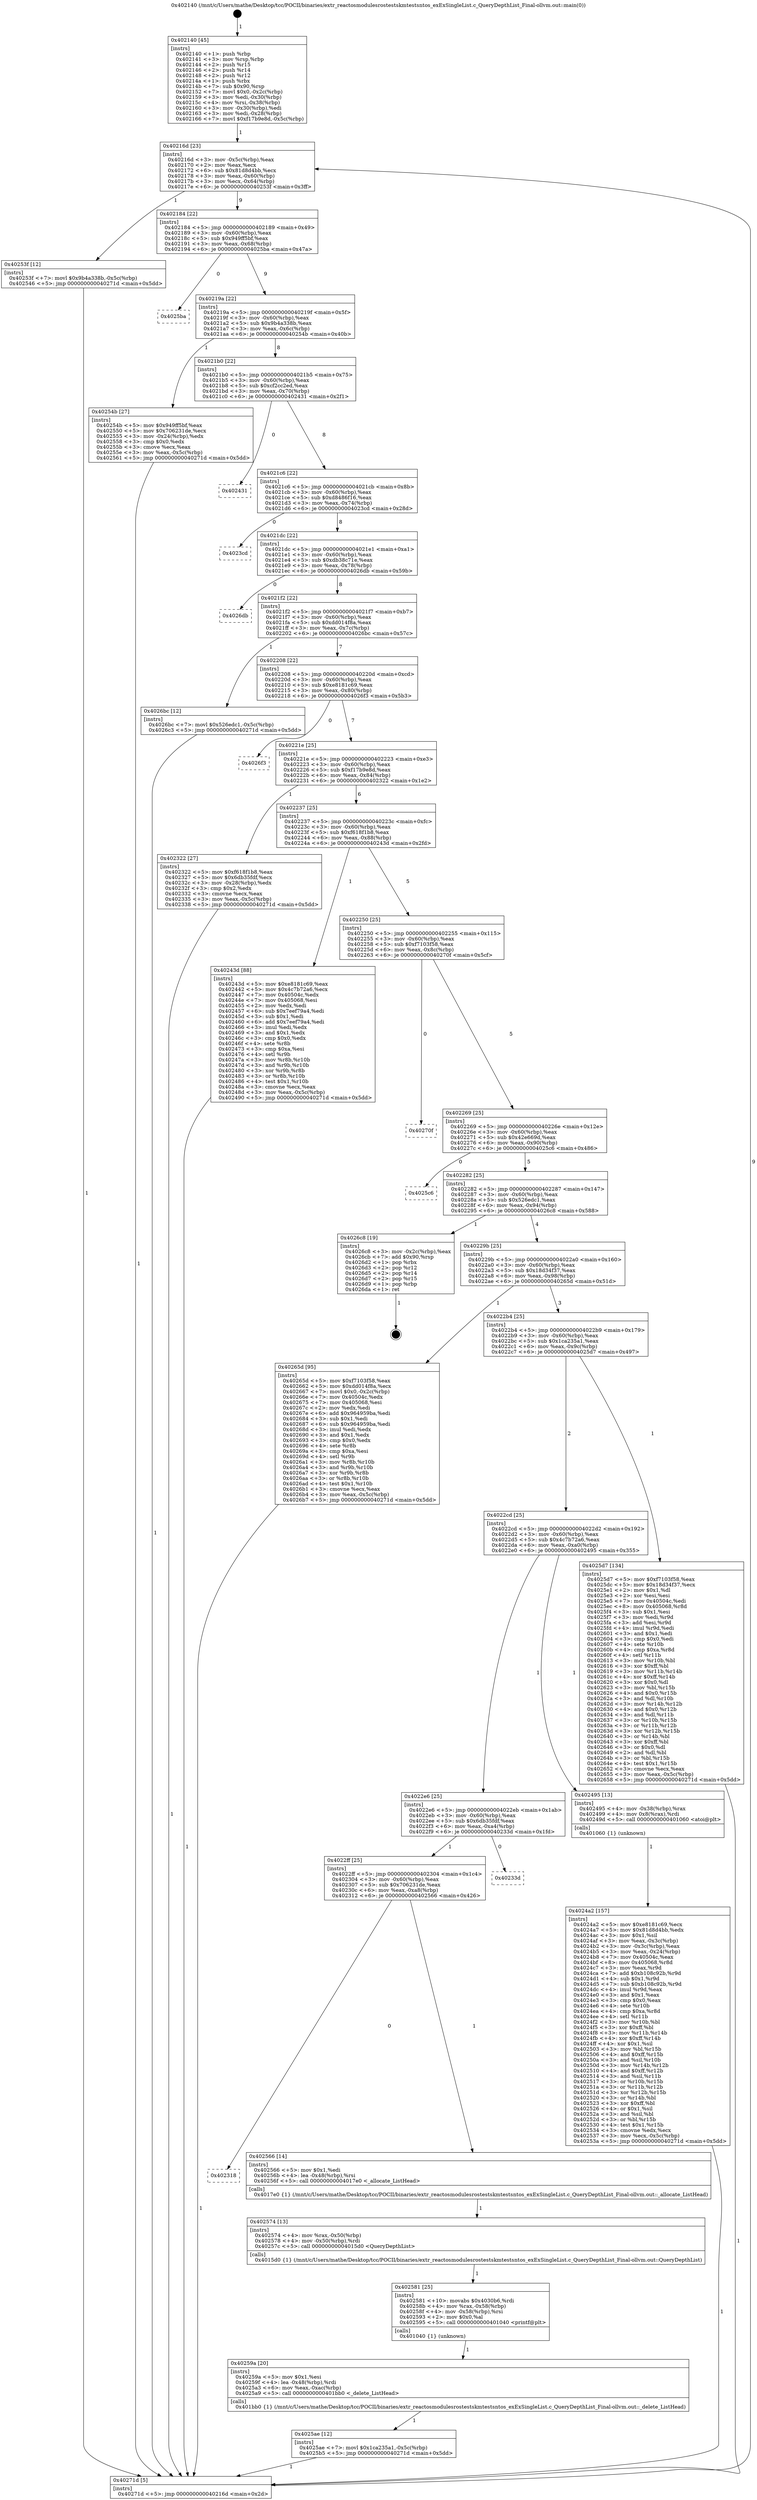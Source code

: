 digraph "0x402140" {
  label = "0x402140 (/mnt/c/Users/mathe/Desktop/tcc/POCII/binaries/extr_reactosmodulesrostestskmtestsntos_exExSingleList.c_QueryDepthList_Final-ollvm.out::main(0))"
  labelloc = "t"
  node[shape=record]

  Entry [label="",width=0.3,height=0.3,shape=circle,fillcolor=black,style=filled]
  "0x40216d" [label="{
     0x40216d [23]\l
     | [instrs]\l
     &nbsp;&nbsp;0x40216d \<+3\>: mov -0x5c(%rbp),%eax\l
     &nbsp;&nbsp;0x402170 \<+2\>: mov %eax,%ecx\l
     &nbsp;&nbsp;0x402172 \<+6\>: sub $0x81d8d4bb,%ecx\l
     &nbsp;&nbsp;0x402178 \<+3\>: mov %eax,-0x60(%rbp)\l
     &nbsp;&nbsp;0x40217b \<+3\>: mov %ecx,-0x64(%rbp)\l
     &nbsp;&nbsp;0x40217e \<+6\>: je 000000000040253f \<main+0x3ff\>\l
  }"]
  "0x40253f" [label="{
     0x40253f [12]\l
     | [instrs]\l
     &nbsp;&nbsp;0x40253f \<+7\>: movl $0x9b4a338b,-0x5c(%rbp)\l
     &nbsp;&nbsp;0x402546 \<+5\>: jmp 000000000040271d \<main+0x5dd\>\l
  }"]
  "0x402184" [label="{
     0x402184 [22]\l
     | [instrs]\l
     &nbsp;&nbsp;0x402184 \<+5\>: jmp 0000000000402189 \<main+0x49\>\l
     &nbsp;&nbsp;0x402189 \<+3\>: mov -0x60(%rbp),%eax\l
     &nbsp;&nbsp;0x40218c \<+5\>: sub $0x949ff5bf,%eax\l
     &nbsp;&nbsp;0x402191 \<+3\>: mov %eax,-0x68(%rbp)\l
     &nbsp;&nbsp;0x402194 \<+6\>: je 00000000004025ba \<main+0x47a\>\l
  }"]
  Exit [label="",width=0.3,height=0.3,shape=circle,fillcolor=black,style=filled,peripheries=2]
  "0x4025ba" [label="{
     0x4025ba\l
  }", style=dashed]
  "0x40219a" [label="{
     0x40219a [22]\l
     | [instrs]\l
     &nbsp;&nbsp;0x40219a \<+5\>: jmp 000000000040219f \<main+0x5f\>\l
     &nbsp;&nbsp;0x40219f \<+3\>: mov -0x60(%rbp),%eax\l
     &nbsp;&nbsp;0x4021a2 \<+5\>: sub $0x9b4a338b,%eax\l
     &nbsp;&nbsp;0x4021a7 \<+3\>: mov %eax,-0x6c(%rbp)\l
     &nbsp;&nbsp;0x4021aa \<+6\>: je 000000000040254b \<main+0x40b\>\l
  }"]
  "0x4025ae" [label="{
     0x4025ae [12]\l
     | [instrs]\l
     &nbsp;&nbsp;0x4025ae \<+7\>: movl $0x1ca235a1,-0x5c(%rbp)\l
     &nbsp;&nbsp;0x4025b5 \<+5\>: jmp 000000000040271d \<main+0x5dd\>\l
  }"]
  "0x40254b" [label="{
     0x40254b [27]\l
     | [instrs]\l
     &nbsp;&nbsp;0x40254b \<+5\>: mov $0x949ff5bf,%eax\l
     &nbsp;&nbsp;0x402550 \<+5\>: mov $0x706231de,%ecx\l
     &nbsp;&nbsp;0x402555 \<+3\>: mov -0x24(%rbp),%edx\l
     &nbsp;&nbsp;0x402558 \<+3\>: cmp $0x0,%edx\l
     &nbsp;&nbsp;0x40255b \<+3\>: cmove %ecx,%eax\l
     &nbsp;&nbsp;0x40255e \<+3\>: mov %eax,-0x5c(%rbp)\l
     &nbsp;&nbsp;0x402561 \<+5\>: jmp 000000000040271d \<main+0x5dd\>\l
  }"]
  "0x4021b0" [label="{
     0x4021b0 [22]\l
     | [instrs]\l
     &nbsp;&nbsp;0x4021b0 \<+5\>: jmp 00000000004021b5 \<main+0x75\>\l
     &nbsp;&nbsp;0x4021b5 \<+3\>: mov -0x60(%rbp),%eax\l
     &nbsp;&nbsp;0x4021b8 \<+5\>: sub $0xcf2cc2ed,%eax\l
     &nbsp;&nbsp;0x4021bd \<+3\>: mov %eax,-0x70(%rbp)\l
     &nbsp;&nbsp;0x4021c0 \<+6\>: je 0000000000402431 \<main+0x2f1\>\l
  }"]
  "0x40259a" [label="{
     0x40259a [20]\l
     | [instrs]\l
     &nbsp;&nbsp;0x40259a \<+5\>: mov $0x1,%esi\l
     &nbsp;&nbsp;0x40259f \<+4\>: lea -0x48(%rbp),%rdi\l
     &nbsp;&nbsp;0x4025a3 \<+6\>: mov %eax,-0xac(%rbp)\l
     &nbsp;&nbsp;0x4025a9 \<+5\>: call 0000000000401bb0 \<_delete_ListHead\>\l
     | [calls]\l
     &nbsp;&nbsp;0x401bb0 \{1\} (/mnt/c/Users/mathe/Desktop/tcc/POCII/binaries/extr_reactosmodulesrostestskmtestsntos_exExSingleList.c_QueryDepthList_Final-ollvm.out::_delete_ListHead)\l
  }"]
  "0x402431" [label="{
     0x402431\l
  }", style=dashed]
  "0x4021c6" [label="{
     0x4021c6 [22]\l
     | [instrs]\l
     &nbsp;&nbsp;0x4021c6 \<+5\>: jmp 00000000004021cb \<main+0x8b\>\l
     &nbsp;&nbsp;0x4021cb \<+3\>: mov -0x60(%rbp),%eax\l
     &nbsp;&nbsp;0x4021ce \<+5\>: sub $0xd8486f16,%eax\l
     &nbsp;&nbsp;0x4021d3 \<+3\>: mov %eax,-0x74(%rbp)\l
     &nbsp;&nbsp;0x4021d6 \<+6\>: je 00000000004023cd \<main+0x28d\>\l
  }"]
  "0x402581" [label="{
     0x402581 [25]\l
     | [instrs]\l
     &nbsp;&nbsp;0x402581 \<+10\>: movabs $0x4030b6,%rdi\l
     &nbsp;&nbsp;0x40258b \<+4\>: mov %rax,-0x58(%rbp)\l
     &nbsp;&nbsp;0x40258f \<+4\>: mov -0x58(%rbp),%rsi\l
     &nbsp;&nbsp;0x402593 \<+2\>: mov $0x0,%al\l
     &nbsp;&nbsp;0x402595 \<+5\>: call 0000000000401040 \<printf@plt\>\l
     | [calls]\l
     &nbsp;&nbsp;0x401040 \{1\} (unknown)\l
  }"]
  "0x4023cd" [label="{
     0x4023cd\l
  }", style=dashed]
  "0x4021dc" [label="{
     0x4021dc [22]\l
     | [instrs]\l
     &nbsp;&nbsp;0x4021dc \<+5\>: jmp 00000000004021e1 \<main+0xa1\>\l
     &nbsp;&nbsp;0x4021e1 \<+3\>: mov -0x60(%rbp),%eax\l
     &nbsp;&nbsp;0x4021e4 \<+5\>: sub $0xdb38c71e,%eax\l
     &nbsp;&nbsp;0x4021e9 \<+3\>: mov %eax,-0x78(%rbp)\l
     &nbsp;&nbsp;0x4021ec \<+6\>: je 00000000004026db \<main+0x59b\>\l
  }"]
  "0x402574" [label="{
     0x402574 [13]\l
     | [instrs]\l
     &nbsp;&nbsp;0x402574 \<+4\>: mov %rax,-0x50(%rbp)\l
     &nbsp;&nbsp;0x402578 \<+4\>: mov -0x50(%rbp),%rdi\l
     &nbsp;&nbsp;0x40257c \<+5\>: call 00000000004015d0 \<QueryDepthList\>\l
     | [calls]\l
     &nbsp;&nbsp;0x4015d0 \{1\} (/mnt/c/Users/mathe/Desktop/tcc/POCII/binaries/extr_reactosmodulesrostestskmtestsntos_exExSingleList.c_QueryDepthList_Final-ollvm.out::QueryDepthList)\l
  }"]
  "0x4026db" [label="{
     0x4026db\l
  }", style=dashed]
  "0x4021f2" [label="{
     0x4021f2 [22]\l
     | [instrs]\l
     &nbsp;&nbsp;0x4021f2 \<+5\>: jmp 00000000004021f7 \<main+0xb7\>\l
     &nbsp;&nbsp;0x4021f7 \<+3\>: mov -0x60(%rbp),%eax\l
     &nbsp;&nbsp;0x4021fa \<+5\>: sub $0xdd014f8a,%eax\l
     &nbsp;&nbsp;0x4021ff \<+3\>: mov %eax,-0x7c(%rbp)\l
     &nbsp;&nbsp;0x402202 \<+6\>: je 00000000004026bc \<main+0x57c\>\l
  }"]
  "0x402318" [label="{
     0x402318\l
  }", style=dashed]
  "0x4026bc" [label="{
     0x4026bc [12]\l
     | [instrs]\l
     &nbsp;&nbsp;0x4026bc \<+7\>: movl $0x526edc1,-0x5c(%rbp)\l
     &nbsp;&nbsp;0x4026c3 \<+5\>: jmp 000000000040271d \<main+0x5dd\>\l
  }"]
  "0x402208" [label="{
     0x402208 [22]\l
     | [instrs]\l
     &nbsp;&nbsp;0x402208 \<+5\>: jmp 000000000040220d \<main+0xcd\>\l
     &nbsp;&nbsp;0x40220d \<+3\>: mov -0x60(%rbp),%eax\l
     &nbsp;&nbsp;0x402210 \<+5\>: sub $0xe8181c69,%eax\l
     &nbsp;&nbsp;0x402215 \<+3\>: mov %eax,-0x80(%rbp)\l
     &nbsp;&nbsp;0x402218 \<+6\>: je 00000000004026f3 \<main+0x5b3\>\l
  }"]
  "0x402566" [label="{
     0x402566 [14]\l
     | [instrs]\l
     &nbsp;&nbsp;0x402566 \<+5\>: mov $0x1,%edi\l
     &nbsp;&nbsp;0x40256b \<+4\>: lea -0x48(%rbp),%rsi\l
     &nbsp;&nbsp;0x40256f \<+5\>: call 00000000004017e0 \<_allocate_ListHead\>\l
     | [calls]\l
     &nbsp;&nbsp;0x4017e0 \{1\} (/mnt/c/Users/mathe/Desktop/tcc/POCII/binaries/extr_reactosmodulesrostestskmtestsntos_exExSingleList.c_QueryDepthList_Final-ollvm.out::_allocate_ListHead)\l
  }"]
  "0x4026f3" [label="{
     0x4026f3\l
  }", style=dashed]
  "0x40221e" [label="{
     0x40221e [25]\l
     | [instrs]\l
     &nbsp;&nbsp;0x40221e \<+5\>: jmp 0000000000402223 \<main+0xe3\>\l
     &nbsp;&nbsp;0x402223 \<+3\>: mov -0x60(%rbp),%eax\l
     &nbsp;&nbsp;0x402226 \<+5\>: sub $0xf17b9e8d,%eax\l
     &nbsp;&nbsp;0x40222b \<+6\>: mov %eax,-0x84(%rbp)\l
     &nbsp;&nbsp;0x402231 \<+6\>: je 0000000000402322 \<main+0x1e2\>\l
  }"]
  "0x4022ff" [label="{
     0x4022ff [25]\l
     | [instrs]\l
     &nbsp;&nbsp;0x4022ff \<+5\>: jmp 0000000000402304 \<main+0x1c4\>\l
     &nbsp;&nbsp;0x402304 \<+3\>: mov -0x60(%rbp),%eax\l
     &nbsp;&nbsp;0x402307 \<+5\>: sub $0x706231de,%eax\l
     &nbsp;&nbsp;0x40230c \<+6\>: mov %eax,-0xa8(%rbp)\l
     &nbsp;&nbsp;0x402312 \<+6\>: je 0000000000402566 \<main+0x426\>\l
  }"]
  "0x402322" [label="{
     0x402322 [27]\l
     | [instrs]\l
     &nbsp;&nbsp;0x402322 \<+5\>: mov $0xf618f1b8,%eax\l
     &nbsp;&nbsp;0x402327 \<+5\>: mov $0x6db35fdf,%ecx\l
     &nbsp;&nbsp;0x40232c \<+3\>: mov -0x28(%rbp),%edx\l
     &nbsp;&nbsp;0x40232f \<+3\>: cmp $0x2,%edx\l
     &nbsp;&nbsp;0x402332 \<+3\>: cmovne %ecx,%eax\l
     &nbsp;&nbsp;0x402335 \<+3\>: mov %eax,-0x5c(%rbp)\l
     &nbsp;&nbsp;0x402338 \<+5\>: jmp 000000000040271d \<main+0x5dd\>\l
  }"]
  "0x402237" [label="{
     0x402237 [25]\l
     | [instrs]\l
     &nbsp;&nbsp;0x402237 \<+5\>: jmp 000000000040223c \<main+0xfc\>\l
     &nbsp;&nbsp;0x40223c \<+3\>: mov -0x60(%rbp),%eax\l
     &nbsp;&nbsp;0x40223f \<+5\>: sub $0xf618f1b8,%eax\l
     &nbsp;&nbsp;0x402244 \<+6\>: mov %eax,-0x88(%rbp)\l
     &nbsp;&nbsp;0x40224a \<+6\>: je 000000000040243d \<main+0x2fd\>\l
  }"]
  "0x40271d" [label="{
     0x40271d [5]\l
     | [instrs]\l
     &nbsp;&nbsp;0x40271d \<+5\>: jmp 000000000040216d \<main+0x2d\>\l
  }"]
  "0x402140" [label="{
     0x402140 [45]\l
     | [instrs]\l
     &nbsp;&nbsp;0x402140 \<+1\>: push %rbp\l
     &nbsp;&nbsp;0x402141 \<+3\>: mov %rsp,%rbp\l
     &nbsp;&nbsp;0x402144 \<+2\>: push %r15\l
     &nbsp;&nbsp;0x402146 \<+2\>: push %r14\l
     &nbsp;&nbsp;0x402148 \<+2\>: push %r12\l
     &nbsp;&nbsp;0x40214a \<+1\>: push %rbx\l
     &nbsp;&nbsp;0x40214b \<+7\>: sub $0x90,%rsp\l
     &nbsp;&nbsp;0x402152 \<+7\>: movl $0x0,-0x2c(%rbp)\l
     &nbsp;&nbsp;0x402159 \<+3\>: mov %edi,-0x30(%rbp)\l
     &nbsp;&nbsp;0x40215c \<+4\>: mov %rsi,-0x38(%rbp)\l
     &nbsp;&nbsp;0x402160 \<+3\>: mov -0x30(%rbp),%edi\l
     &nbsp;&nbsp;0x402163 \<+3\>: mov %edi,-0x28(%rbp)\l
     &nbsp;&nbsp;0x402166 \<+7\>: movl $0xf17b9e8d,-0x5c(%rbp)\l
  }"]
  "0x40233d" [label="{
     0x40233d\l
  }", style=dashed]
  "0x40243d" [label="{
     0x40243d [88]\l
     | [instrs]\l
     &nbsp;&nbsp;0x40243d \<+5\>: mov $0xe8181c69,%eax\l
     &nbsp;&nbsp;0x402442 \<+5\>: mov $0x4c7b72a6,%ecx\l
     &nbsp;&nbsp;0x402447 \<+7\>: mov 0x40504c,%edx\l
     &nbsp;&nbsp;0x40244e \<+7\>: mov 0x405068,%esi\l
     &nbsp;&nbsp;0x402455 \<+2\>: mov %edx,%edi\l
     &nbsp;&nbsp;0x402457 \<+6\>: sub $0x7eef79a4,%edi\l
     &nbsp;&nbsp;0x40245d \<+3\>: sub $0x1,%edi\l
     &nbsp;&nbsp;0x402460 \<+6\>: add $0x7eef79a4,%edi\l
     &nbsp;&nbsp;0x402466 \<+3\>: imul %edi,%edx\l
     &nbsp;&nbsp;0x402469 \<+3\>: and $0x1,%edx\l
     &nbsp;&nbsp;0x40246c \<+3\>: cmp $0x0,%edx\l
     &nbsp;&nbsp;0x40246f \<+4\>: sete %r8b\l
     &nbsp;&nbsp;0x402473 \<+3\>: cmp $0xa,%esi\l
     &nbsp;&nbsp;0x402476 \<+4\>: setl %r9b\l
     &nbsp;&nbsp;0x40247a \<+3\>: mov %r8b,%r10b\l
     &nbsp;&nbsp;0x40247d \<+3\>: and %r9b,%r10b\l
     &nbsp;&nbsp;0x402480 \<+3\>: xor %r9b,%r8b\l
     &nbsp;&nbsp;0x402483 \<+3\>: or %r8b,%r10b\l
     &nbsp;&nbsp;0x402486 \<+4\>: test $0x1,%r10b\l
     &nbsp;&nbsp;0x40248a \<+3\>: cmovne %ecx,%eax\l
     &nbsp;&nbsp;0x40248d \<+3\>: mov %eax,-0x5c(%rbp)\l
     &nbsp;&nbsp;0x402490 \<+5\>: jmp 000000000040271d \<main+0x5dd\>\l
  }"]
  "0x402250" [label="{
     0x402250 [25]\l
     | [instrs]\l
     &nbsp;&nbsp;0x402250 \<+5\>: jmp 0000000000402255 \<main+0x115\>\l
     &nbsp;&nbsp;0x402255 \<+3\>: mov -0x60(%rbp),%eax\l
     &nbsp;&nbsp;0x402258 \<+5\>: sub $0xf7103f58,%eax\l
     &nbsp;&nbsp;0x40225d \<+6\>: mov %eax,-0x8c(%rbp)\l
     &nbsp;&nbsp;0x402263 \<+6\>: je 000000000040270f \<main+0x5cf\>\l
  }"]
  "0x4024a2" [label="{
     0x4024a2 [157]\l
     | [instrs]\l
     &nbsp;&nbsp;0x4024a2 \<+5\>: mov $0xe8181c69,%ecx\l
     &nbsp;&nbsp;0x4024a7 \<+5\>: mov $0x81d8d4bb,%edx\l
     &nbsp;&nbsp;0x4024ac \<+3\>: mov $0x1,%sil\l
     &nbsp;&nbsp;0x4024af \<+3\>: mov %eax,-0x3c(%rbp)\l
     &nbsp;&nbsp;0x4024b2 \<+3\>: mov -0x3c(%rbp),%eax\l
     &nbsp;&nbsp;0x4024b5 \<+3\>: mov %eax,-0x24(%rbp)\l
     &nbsp;&nbsp;0x4024b8 \<+7\>: mov 0x40504c,%eax\l
     &nbsp;&nbsp;0x4024bf \<+8\>: mov 0x405068,%r8d\l
     &nbsp;&nbsp;0x4024c7 \<+3\>: mov %eax,%r9d\l
     &nbsp;&nbsp;0x4024ca \<+7\>: add $0xb108c92b,%r9d\l
     &nbsp;&nbsp;0x4024d1 \<+4\>: sub $0x1,%r9d\l
     &nbsp;&nbsp;0x4024d5 \<+7\>: sub $0xb108c92b,%r9d\l
     &nbsp;&nbsp;0x4024dc \<+4\>: imul %r9d,%eax\l
     &nbsp;&nbsp;0x4024e0 \<+3\>: and $0x1,%eax\l
     &nbsp;&nbsp;0x4024e3 \<+3\>: cmp $0x0,%eax\l
     &nbsp;&nbsp;0x4024e6 \<+4\>: sete %r10b\l
     &nbsp;&nbsp;0x4024ea \<+4\>: cmp $0xa,%r8d\l
     &nbsp;&nbsp;0x4024ee \<+4\>: setl %r11b\l
     &nbsp;&nbsp;0x4024f2 \<+3\>: mov %r10b,%bl\l
     &nbsp;&nbsp;0x4024f5 \<+3\>: xor $0xff,%bl\l
     &nbsp;&nbsp;0x4024f8 \<+3\>: mov %r11b,%r14b\l
     &nbsp;&nbsp;0x4024fb \<+4\>: xor $0xff,%r14b\l
     &nbsp;&nbsp;0x4024ff \<+4\>: xor $0x1,%sil\l
     &nbsp;&nbsp;0x402503 \<+3\>: mov %bl,%r15b\l
     &nbsp;&nbsp;0x402506 \<+4\>: and $0xff,%r15b\l
     &nbsp;&nbsp;0x40250a \<+3\>: and %sil,%r10b\l
     &nbsp;&nbsp;0x40250d \<+3\>: mov %r14b,%r12b\l
     &nbsp;&nbsp;0x402510 \<+4\>: and $0xff,%r12b\l
     &nbsp;&nbsp;0x402514 \<+3\>: and %sil,%r11b\l
     &nbsp;&nbsp;0x402517 \<+3\>: or %r10b,%r15b\l
     &nbsp;&nbsp;0x40251a \<+3\>: or %r11b,%r12b\l
     &nbsp;&nbsp;0x40251d \<+3\>: xor %r12b,%r15b\l
     &nbsp;&nbsp;0x402520 \<+3\>: or %r14b,%bl\l
     &nbsp;&nbsp;0x402523 \<+3\>: xor $0xff,%bl\l
     &nbsp;&nbsp;0x402526 \<+4\>: or $0x1,%sil\l
     &nbsp;&nbsp;0x40252a \<+3\>: and %sil,%bl\l
     &nbsp;&nbsp;0x40252d \<+3\>: or %bl,%r15b\l
     &nbsp;&nbsp;0x402530 \<+4\>: test $0x1,%r15b\l
     &nbsp;&nbsp;0x402534 \<+3\>: cmovne %edx,%ecx\l
     &nbsp;&nbsp;0x402537 \<+3\>: mov %ecx,-0x5c(%rbp)\l
     &nbsp;&nbsp;0x40253a \<+5\>: jmp 000000000040271d \<main+0x5dd\>\l
  }"]
  "0x40270f" [label="{
     0x40270f\l
  }", style=dashed]
  "0x402269" [label="{
     0x402269 [25]\l
     | [instrs]\l
     &nbsp;&nbsp;0x402269 \<+5\>: jmp 000000000040226e \<main+0x12e\>\l
     &nbsp;&nbsp;0x40226e \<+3\>: mov -0x60(%rbp),%eax\l
     &nbsp;&nbsp;0x402271 \<+5\>: sub $0x42e669d,%eax\l
     &nbsp;&nbsp;0x402276 \<+6\>: mov %eax,-0x90(%rbp)\l
     &nbsp;&nbsp;0x40227c \<+6\>: je 00000000004025c6 \<main+0x486\>\l
  }"]
  "0x4022e6" [label="{
     0x4022e6 [25]\l
     | [instrs]\l
     &nbsp;&nbsp;0x4022e6 \<+5\>: jmp 00000000004022eb \<main+0x1ab\>\l
     &nbsp;&nbsp;0x4022eb \<+3\>: mov -0x60(%rbp),%eax\l
     &nbsp;&nbsp;0x4022ee \<+5\>: sub $0x6db35fdf,%eax\l
     &nbsp;&nbsp;0x4022f3 \<+6\>: mov %eax,-0xa4(%rbp)\l
     &nbsp;&nbsp;0x4022f9 \<+6\>: je 000000000040233d \<main+0x1fd\>\l
  }"]
  "0x4025c6" [label="{
     0x4025c6\l
  }", style=dashed]
  "0x402282" [label="{
     0x402282 [25]\l
     | [instrs]\l
     &nbsp;&nbsp;0x402282 \<+5\>: jmp 0000000000402287 \<main+0x147\>\l
     &nbsp;&nbsp;0x402287 \<+3\>: mov -0x60(%rbp),%eax\l
     &nbsp;&nbsp;0x40228a \<+5\>: sub $0x526edc1,%eax\l
     &nbsp;&nbsp;0x40228f \<+6\>: mov %eax,-0x94(%rbp)\l
     &nbsp;&nbsp;0x402295 \<+6\>: je 00000000004026c8 \<main+0x588\>\l
  }"]
  "0x402495" [label="{
     0x402495 [13]\l
     | [instrs]\l
     &nbsp;&nbsp;0x402495 \<+4\>: mov -0x38(%rbp),%rax\l
     &nbsp;&nbsp;0x402499 \<+4\>: mov 0x8(%rax),%rdi\l
     &nbsp;&nbsp;0x40249d \<+5\>: call 0000000000401060 \<atoi@plt\>\l
     | [calls]\l
     &nbsp;&nbsp;0x401060 \{1\} (unknown)\l
  }"]
  "0x4026c8" [label="{
     0x4026c8 [19]\l
     | [instrs]\l
     &nbsp;&nbsp;0x4026c8 \<+3\>: mov -0x2c(%rbp),%eax\l
     &nbsp;&nbsp;0x4026cb \<+7\>: add $0x90,%rsp\l
     &nbsp;&nbsp;0x4026d2 \<+1\>: pop %rbx\l
     &nbsp;&nbsp;0x4026d3 \<+2\>: pop %r12\l
     &nbsp;&nbsp;0x4026d5 \<+2\>: pop %r14\l
     &nbsp;&nbsp;0x4026d7 \<+2\>: pop %r15\l
     &nbsp;&nbsp;0x4026d9 \<+1\>: pop %rbp\l
     &nbsp;&nbsp;0x4026da \<+1\>: ret\l
  }"]
  "0x40229b" [label="{
     0x40229b [25]\l
     | [instrs]\l
     &nbsp;&nbsp;0x40229b \<+5\>: jmp 00000000004022a0 \<main+0x160\>\l
     &nbsp;&nbsp;0x4022a0 \<+3\>: mov -0x60(%rbp),%eax\l
     &nbsp;&nbsp;0x4022a3 \<+5\>: sub $0x18d34f37,%eax\l
     &nbsp;&nbsp;0x4022a8 \<+6\>: mov %eax,-0x98(%rbp)\l
     &nbsp;&nbsp;0x4022ae \<+6\>: je 000000000040265d \<main+0x51d\>\l
  }"]
  "0x4022cd" [label="{
     0x4022cd [25]\l
     | [instrs]\l
     &nbsp;&nbsp;0x4022cd \<+5\>: jmp 00000000004022d2 \<main+0x192\>\l
     &nbsp;&nbsp;0x4022d2 \<+3\>: mov -0x60(%rbp),%eax\l
     &nbsp;&nbsp;0x4022d5 \<+5\>: sub $0x4c7b72a6,%eax\l
     &nbsp;&nbsp;0x4022da \<+6\>: mov %eax,-0xa0(%rbp)\l
     &nbsp;&nbsp;0x4022e0 \<+6\>: je 0000000000402495 \<main+0x355\>\l
  }"]
  "0x40265d" [label="{
     0x40265d [95]\l
     | [instrs]\l
     &nbsp;&nbsp;0x40265d \<+5\>: mov $0xf7103f58,%eax\l
     &nbsp;&nbsp;0x402662 \<+5\>: mov $0xdd014f8a,%ecx\l
     &nbsp;&nbsp;0x402667 \<+7\>: movl $0x0,-0x2c(%rbp)\l
     &nbsp;&nbsp;0x40266e \<+7\>: mov 0x40504c,%edx\l
     &nbsp;&nbsp;0x402675 \<+7\>: mov 0x405068,%esi\l
     &nbsp;&nbsp;0x40267c \<+2\>: mov %edx,%edi\l
     &nbsp;&nbsp;0x40267e \<+6\>: add $0x964959ba,%edi\l
     &nbsp;&nbsp;0x402684 \<+3\>: sub $0x1,%edi\l
     &nbsp;&nbsp;0x402687 \<+6\>: sub $0x964959ba,%edi\l
     &nbsp;&nbsp;0x40268d \<+3\>: imul %edi,%edx\l
     &nbsp;&nbsp;0x402690 \<+3\>: and $0x1,%edx\l
     &nbsp;&nbsp;0x402693 \<+3\>: cmp $0x0,%edx\l
     &nbsp;&nbsp;0x402696 \<+4\>: sete %r8b\l
     &nbsp;&nbsp;0x40269a \<+3\>: cmp $0xa,%esi\l
     &nbsp;&nbsp;0x40269d \<+4\>: setl %r9b\l
     &nbsp;&nbsp;0x4026a1 \<+3\>: mov %r8b,%r10b\l
     &nbsp;&nbsp;0x4026a4 \<+3\>: and %r9b,%r10b\l
     &nbsp;&nbsp;0x4026a7 \<+3\>: xor %r9b,%r8b\l
     &nbsp;&nbsp;0x4026aa \<+3\>: or %r8b,%r10b\l
     &nbsp;&nbsp;0x4026ad \<+4\>: test $0x1,%r10b\l
     &nbsp;&nbsp;0x4026b1 \<+3\>: cmovne %ecx,%eax\l
     &nbsp;&nbsp;0x4026b4 \<+3\>: mov %eax,-0x5c(%rbp)\l
     &nbsp;&nbsp;0x4026b7 \<+5\>: jmp 000000000040271d \<main+0x5dd\>\l
  }"]
  "0x4022b4" [label="{
     0x4022b4 [25]\l
     | [instrs]\l
     &nbsp;&nbsp;0x4022b4 \<+5\>: jmp 00000000004022b9 \<main+0x179\>\l
     &nbsp;&nbsp;0x4022b9 \<+3\>: mov -0x60(%rbp),%eax\l
     &nbsp;&nbsp;0x4022bc \<+5\>: sub $0x1ca235a1,%eax\l
     &nbsp;&nbsp;0x4022c1 \<+6\>: mov %eax,-0x9c(%rbp)\l
     &nbsp;&nbsp;0x4022c7 \<+6\>: je 00000000004025d7 \<main+0x497\>\l
  }"]
  "0x4025d7" [label="{
     0x4025d7 [134]\l
     | [instrs]\l
     &nbsp;&nbsp;0x4025d7 \<+5\>: mov $0xf7103f58,%eax\l
     &nbsp;&nbsp;0x4025dc \<+5\>: mov $0x18d34f37,%ecx\l
     &nbsp;&nbsp;0x4025e1 \<+2\>: mov $0x1,%dl\l
     &nbsp;&nbsp;0x4025e3 \<+2\>: xor %esi,%esi\l
     &nbsp;&nbsp;0x4025e5 \<+7\>: mov 0x40504c,%edi\l
     &nbsp;&nbsp;0x4025ec \<+8\>: mov 0x405068,%r8d\l
     &nbsp;&nbsp;0x4025f4 \<+3\>: sub $0x1,%esi\l
     &nbsp;&nbsp;0x4025f7 \<+3\>: mov %edi,%r9d\l
     &nbsp;&nbsp;0x4025fa \<+3\>: add %esi,%r9d\l
     &nbsp;&nbsp;0x4025fd \<+4\>: imul %r9d,%edi\l
     &nbsp;&nbsp;0x402601 \<+3\>: and $0x1,%edi\l
     &nbsp;&nbsp;0x402604 \<+3\>: cmp $0x0,%edi\l
     &nbsp;&nbsp;0x402607 \<+4\>: sete %r10b\l
     &nbsp;&nbsp;0x40260b \<+4\>: cmp $0xa,%r8d\l
     &nbsp;&nbsp;0x40260f \<+4\>: setl %r11b\l
     &nbsp;&nbsp;0x402613 \<+3\>: mov %r10b,%bl\l
     &nbsp;&nbsp;0x402616 \<+3\>: xor $0xff,%bl\l
     &nbsp;&nbsp;0x402619 \<+3\>: mov %r11b,%r14b\l
     &nbsp;&nbsp;0x40261c \<+4\>: xor $0xff,%r14b\l
     &nbsp;&nbsp;0x402620 \<+3\>: xor $0x0,%dl\l
     &nbsp;&nbsp;0x402623 \<+3\>: mov %bl,%r15b\l
     &nbsp;&nbsp;0x402626 \<+4\>: and $0x0,%r15b\l
     &nbsp;&nbsp;0x40262a \<+3\>: and %dl,%r10b\l
     &nbsp;&nbsp;0x40262d \<+3\>: mov %r14b,%r12b\l
     &nbsp;&nbsp;0x402630 \<+4\>: and $0x0,%r12b\l
     &nbsp;&nbsp;0x402634 \<+3\>: and %dl,%r11b\l
     &nbsp;&nbsp;0x402637 \<+3\>: or %r10b,%r15b\l
     &nbsp;&nbsp;0x40263a \<+3\>: or %r11b,%r12b\l
     &nbsp;&nbsp;0x40263d \<+3\>: xor %r12b,%r15b\l
     &nbsp;&nbsp;0x402640 \<+3\>: or %r14b,%bl\l
     &nbsp;&nbsp;0x402643 \<+3\>: xor $0xff,%bl\l
     &nbsp;&nbsp;0x402646 \<+3\>: or $0x0,%dl\l
     &nbsp;&nbsp;0x402649 \<+2\>: and %dl,%bl\l
     &nbsp;&nbsp;0x40264b \<+3\>: or %bl,%r15b\l
     &nbsp;&nbsp;0x40264e \<+4\>: test $0x1,%r15b\l
     &nbsp;&nbsp;0x402652 \<+3\>: cmovne %ecx,%eax\l
     &nbsp;&nbsp;0x402655 \<+3\>: mov %eax,-0x5c(%rbp)\l
     &nbsp;&nbsp;0x402658 \<+5\>: jmp 000000000040271d \<main+0x5dd\>\l
  }"]
  Entry -> "0x402140" [label=" 1"]
  "0x40216d" -> "0x40253f" [label=" 1"]
  "0x40216d" -> "0x402184" [label=" 9"]
  "0x4026c8" -> Exit [label=" 1"]
  "0x402184" -> "0x4025ba" [label=" 0"]
  "0x402184" -> "0x40219a" [label=" 9"]
  "0x4026bc" -> "0x40271d" [label=" 1"]
  "0x40219a" -> "0x40254b" [label=" 1"]
  "0x40219a" -> "0x4021b0" [label=" 8"]
  "0x40265d" -> "0x40271d" [label=" 1"]
  "0x4021b0" -> "0x402431" [label=" 0"]
  "0x4021b0" -> "0x4021c6" [label=" 8"]
  "0x4025d7" -> "0x40271d" [label=" 1"]
  "0x4021c6" -> "0x4023cd" [label=" 0"]
  "0x4021c6" -> "0x4021dc" [label=" 8"]
  "0x4025ae" -> "0x40271d" [label=" 1"]
  "0x4021dc" -> "0x4026db" [label=" 0"]
  "0x4021dc" -> "0x4021f2" [label=" 8"]
  "0x40259a" -> "0x4025ae" [label=" 1"]
  "0x4021f2" -> "0x4026bc" [label=" 1"]
  "0x4021f2" -> "0x402208" [label=" 7"]
  "0x402581" -> "0x40259a" [label=" 1"]
  "0x402208" -> "0x4026f3" [label=" 0"]
  "0x402208" -> "0x40221e" [label=" 7"]
  "0x402574" -> "0x402581" [label=" 1"]
  "0x40221e" -> "0x402322" [label=" 1"]
  "0x40221e" -> "0x402237" [label=" 6"]
  "0x402322" -> "0x40271d" [label=" 1"]
  "0x402140" -> "0x40216d" [label=" 1"]
  "0x40271d" -> "0x40216d" [label=" 9"]
  "0x4022ff" -> "0x402318" [label=" 0"]
  "0x402237" -> "0x40243d" [label=" 1"]
  "0x402237" -> "0x402250" [label=" 5"]
  "0x40243d" -> "0x40271d" [label=" 1"]
  "0x4022ff" -> "0x402566" [label=" 1"]
  "0x402250" -> "0x40270f" [label=" 0"]
  "0x402250" -> "0x402269" [label=" 5"]
  "0x4022e6" -> "0x4022ff" [label=" 1"]
  "0x402269" -> "0x4025c6" [label=" 0"]
  "0x402269" -> "0x402282" [label=" 5"]
  "0x4022e6" -> "0x40233d" [label=" 0"]
  "0x402282" -> "0x4026c8" [label=" 1"]
  "0x402282" -> "0x40229b" [label=" 4"]
  "0x402566" -> "0x402574" [label=" 1"]
  "0x40229b" -> "0x40265d" [label=" 1"]
  "0x40229b" -> "0x4022b4" [label=" 3"]
  "0x40253f" -> "0x40271d" [label=" 1"]
  "0x4022b4" -> "0x4025d7" [label=" 1"]
  "0x4022b4" -> "0x4022cd" [label=" 2"]
  "0x40254b" -> "0x40271d" [label=" 1"]
  "0x4022cd" -> "0x402495" [label=" 1"]
  "0x4022cd" -> "0x4022e6" [label=" 1"]
  "0x402495" -> "0x4024a2" [label=" 1"]
  "0x4024a2" -> "0x40271d" [label=" 1"]
}
